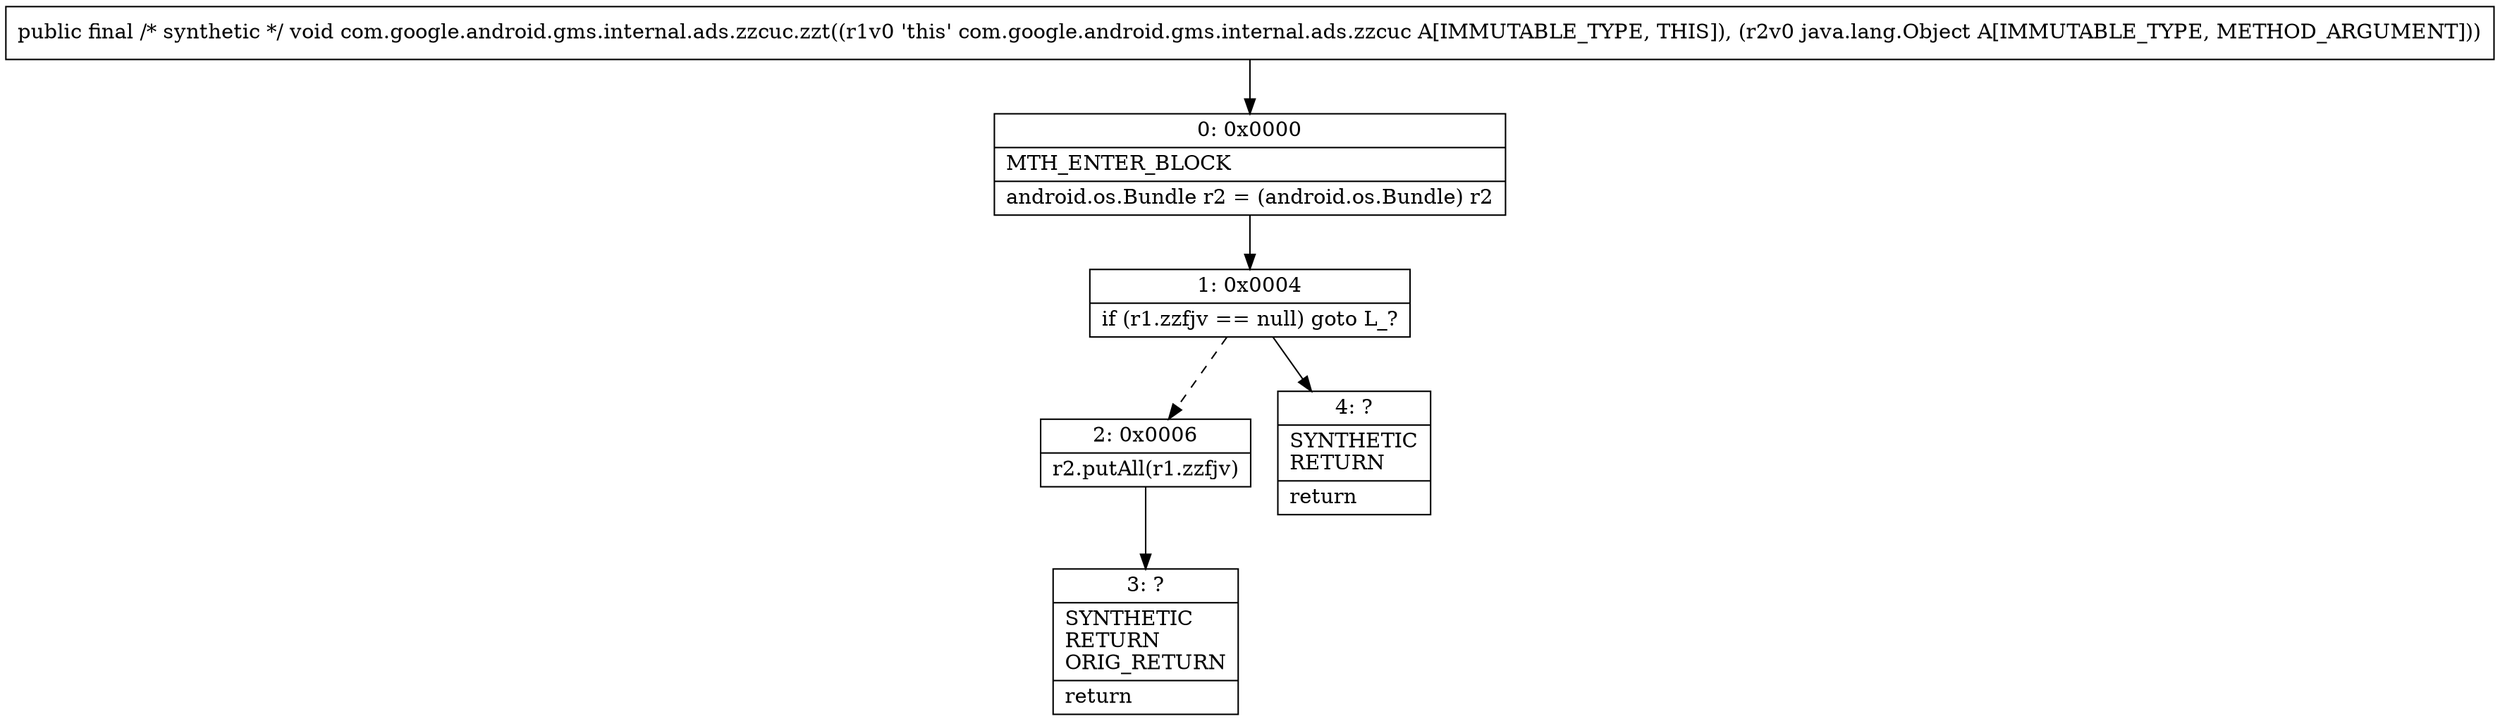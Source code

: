 digraph "CFG forcom.google.android.gms.internal.ads.zzcuc.zzt(Ljava\/lang\/Object;)V" {
Node_0 [shape=record,label="{0\:\ 0x0000|MTH_ENTER_BLOCK\l|android.os.Bundle r2 = (android.os.Bundle) r2\l}"];
Node_1 [shape=record,label="{1\:\ 0x0004|if (r1.zzfjv == null) goto L_?\l}"];
Node_2 [shape=record,label="{2\:\ 0x0006|r2.putAll(r1.zzfjv)\l}"];
Node_3 [shape=record,label="{3\:\ ?|SYNTHETIC\lRETURN\lORIG_RETURN\l|return\l}"];
Node_4 [shape=record,label="{4\:\ ?|SYNTHETIC\lRETURN\l|return\l}"];
MethodNode[shape=record,label="{public final \/* synthetic *\/ void com.google.android.gms.internal.ads.zzcuc.zzt((r1v0 'this' com.google.android.gms.internal.ads.zzcuc A[IMMUTABLE_TYPE, THIS]), (r2v0 java.lang.Object A[IMMUTABLE_TYPE, METHOD_ARGUMENT])) }"];
MethodNode -> Node_0;
Node_0 -> Node_1;
Node_1 -> Node_2[style=dashed];
Node_1 -> Node_4;
Node_2 -> Node_3;
}

